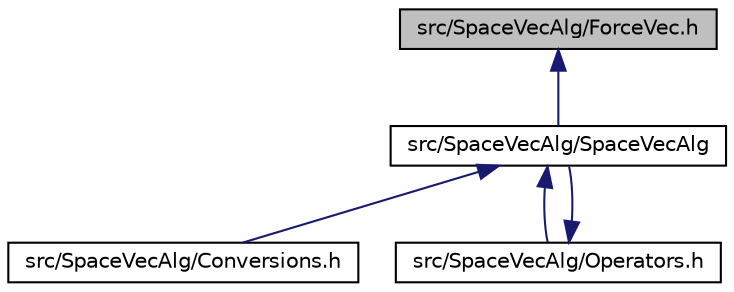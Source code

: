 digraph "src/SpaceVecAlg/ForceVec.h"
{
  edge [fontname="Helvetica",fontsize="10",labelfontname="Helvetica",labelfontsize="10"];
  node [fontname="Helvetica",fontsize="10",shape=record];
  Node5 [label="src/SpaceVecAlg/ForceVec.h",height=0.2,width=0.4,color="black", fillcolor="grey75", style="filled", fontcolor="black"];
  Node5 -> Node6 [dir="back",color="midnightblue",fontsize="10",style="solid",fontname="Helvetica"];
  Node6 [label="src/SpaceVecAlg/SpaceVecAlg",height=0.2,width=0.4,color="black", fillcolor="white", style="filled",URL="$SpaceVecAlg.html"];
  Node6 -> Node7 [dir="back",color="midnightblue",fontsize="10",style="solid",fontname="Helvetica"];
  Node7 [label="src/SpaceVecAlg/Conversions.h",height=0.2,width=0.4,color="black", fillcolor="white", style="filled",URL="$Conversions_8h.html"];
  Node6 -> Node8 [dir="back",color="midnightblue",fontsize="10",style="solid",fontname="Helvetica"];
  Node8 [label="src/SpaceVecAlg/Operators.h",height=0.2,width=0.4,color="black", fillcolor="white", style="filled",URL="$Operators_8h.html"];
  Node8 -> Node6 [dir="back",color="midnightblue",fontsize="10",style="solid",fontname="Helvetica"];
}
